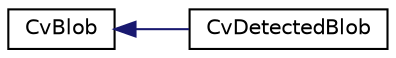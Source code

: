digraph "Graphical Class Hierarchy"
{
 // LATEX_PDF_SIZE
  edge [fontname="Helvetica",fontsize="10",labelfontname="Helvetica",labelfontsize="10"];
  node [fontname="Helvetica",fontsize="10",shape=record];
  rankdir="LR";
  Node0 [label="CvBlob",height=0.2,width=0.4,color="black", fillcolor="white", style="filled",URL="$struct_cv_blob.html",tooltip=" "];
  Node0 -> Node1 [dir="back",color="midnightblue",fontsize="10",style="solid",fontname="Helvetica"];
  Node1 [label="CvDetectedBlob",height=0.2,width=0.4,color="black", fillcolor="white", style="filled",URL="$struct_cv_detected_blob.html",tooltip=" "];
}
